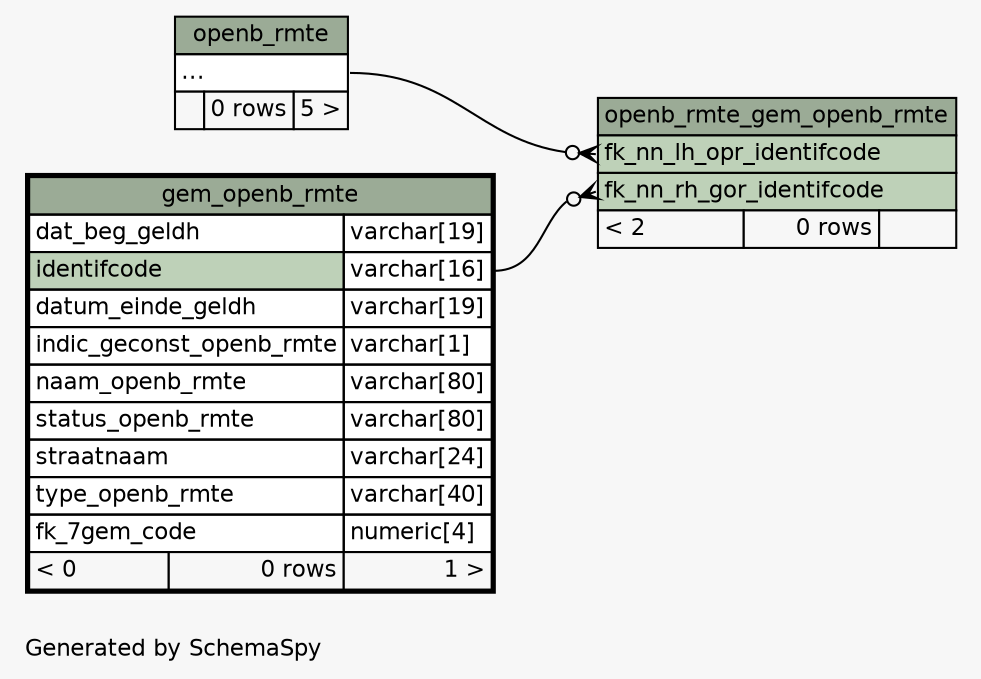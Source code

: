 // dot 2.43.0 on Linux 5.11.0-27-generic
// SchemaSpy rev Unknown
digraph "twoDegreesRelationshipsDiagram" {
  graph [
    rankdir="RL"
    bgcolor="#f7f7f7"
    label="\nGenerated by SchemaSpy"
    labeljust="l"
    nodesep="0.18"
    ranksep="0.46"
    fontname="Helvetica"
    fontsize="11"
  ];
  node [
    fontname="Helvetica"
    fontsize="11"
    shape="plaintext"
  ];
  edge [
    arrowsize="0.8"
  ];
  "openb_rmte_gem_openb_rmte":"fk_nn_lh_opr_identifcode":w -> "openb_rmte":"elipses":e [arrowhead=none dir=back arrowtail=crowodot];
  "openb_rmte_gem_openb_rmte":"fk_nn_rh_gor_identifcode":w -> "gem_openb_rmte":"identifcode.type":e [arrowhead=none dir=back arrowtail=crowodot];
  "gem_openb_rmte" [
    label=<
    <TABLE BORDER="2" CELLBORDER="1" CELLSPACING="0" BGCOLOR="#ffffff">
      <TR><TD COLSPAN="3" BGCOLOR="#9bab96" ALIGN="CENTER">gem_openb_rmte</TD></TR>
      <TR><TD PORT="dat_beg_geldh" COLSPAN="2" ALIGN="LEFT">dat_beg_geldh</TD><TD PORT="dat_beg_geldh.type" ALIGN="LEFT">varchar[19]</TD></TR>
      <TR><TD PORT="identifcode" COLSPAN="2" BGCOLOR="#bed1b8" ALIGN="LEFT">identifcode</TD><TD PORT="identifcode.type" ALIGN="LEFT">varchar[16]</TD></TR>
      <TR><TD PORT="datum_einde_geldh" COLSPAN="2" ALIGN="LEFT">datum_einde_geldh</TD><TD PORT="datum_einde_geldh.type" ALIGN="LEFT">varchar[19]</TD></TR>
      <TR><TD PORT="indic_geconst_openb_rmte" COLSPAN="2" ALIGN="LEFT">indic_geconst_openb_rmte</TD><TD PORT="indic_geconst_openb_rmte.type" ALIGN="LEFT">varchar[1]</TD></TR>
      <TR><TD PORT="naam_openb_rmte" COLSPAN="2" ALIGN="LEFT">naam_openb_rmte</TD><TD PORT="naam_openb_rmte.type" ALIGN="LEFT">varchar[80]</TD></TR>
      <TR><TD PORT="status_openb_rmte" COLSPAN="2" ALIGN="LEFT">status_openb_rmte</TD><TD PORT="status_openb_rmte.type" ALIGN="LEFT">varchar[80]</TD></TR>
      <TR><TD PORT="straatnaam" COLSPAN="2" ALIGN="LEFT">straatnaam</TD><TD PORT="straatnaam.type" ALIGN="LEFT">varchar[24]</TD></TR>
      <TR><TD PORT="type_openb_rmte" COLSPAN="2" ALIGN="LEFT">type_openb_rmte</TD><TD PORT="type_openb_rmte.type" ALIGN="LEFT">varchar[40]</TD></TR>
      <TR><TD PORT="fk_7gem_code" COLSPAN="2" ALIGN="LEFT">fk_7gem_code</TD><TD PORT="fk_7gem_code.type" ALIGN="LEFT">numeric[4]</TD></TR>
      <TR><TD ALIGN="LEFT" BGCOLOR="#f7f7f7">&lt; 0</TD><TD ALIGN="RIGHT" BGCOLOR="#f7f7f7">0 rows</TD><TD ALIGN="RIGHT" BGCOLOR="#f7f7f7">1 &gt;</TD></TR>
    </TABLE>>
    URL="gem_openb_rmte.html"
    tooltip="gem_openb_rmte"
  ];
  "openb_rmte" [
    label=<
    <TABLE BORDER="0" CELLBORDER="1" CELLSPACING="0" BGCOLOR="#ffffff">
      <TR><TD COLSPAN="3" BGCOLOR="#9bab96" ALIGN="CENTER">openb_rmte</TD></TR>
      <TR><TD PORT="elipses" COLSPAN="3" ALIGN="LEFT">...</TD></TR>
      <TR><TD ALIGN="LEFT" BGCOLOR="#f7f7f7">  </TD><TD ALIGN="RIGHT" BGCOLOR="#f7f7f7">0 rows</TD><TD ALIGN="RIGHT" BGCOLOR="#f7f7f7">5 &gt;</TD></TR>
    </TABLE>>
    URL="openb_rmte.html"
    tooltip="openb_rmte"
  ];
  "openb_rmte_gem_openb_rmte" [
    label=<
    <TABLE BORDER="0" CELLBORDER="1" CELLSPACING="0" BGCOLOR="#ffffff">
      <TR><TD COLSPAN="3" BGCOLOR="#9bab96" ALIGN="CENTER">openb_rmte_gem_openb_rmte</TD></TR>
      <TR><TD PORT="fk_nn_lh_opr_identifcode" COLSPAN="3" BGCOLOR="#bed1b8" ALIGN="LEFT">fk_nn_lh_opr_identifcode</TD></TR>
      <TR><TD PORT="fk_nn_rh_gor_identifcode" COLSPAN="3" BGCOLOR="#bed1b8" ALIGN="LEFT">fk_nn_rh_gor_identifcode</TD></TR>
      <TR><TD ALIGN="LEFT" BGCOLOR="#f7f7f7">&lt; 2</TD><TD ALIGN="RIGHT" BGCOLOR="#f7f7f7">0 rows</TD><TD ALIGN="RIGHT" BGCOLOR="#f7f7f7">  </TD></TR>
    </TABLE>>
    URL="openb_rmte_gem_openb_rmte.html"
    tooltip="openb_rmte_gem_openb_rmte"
  ];
}
